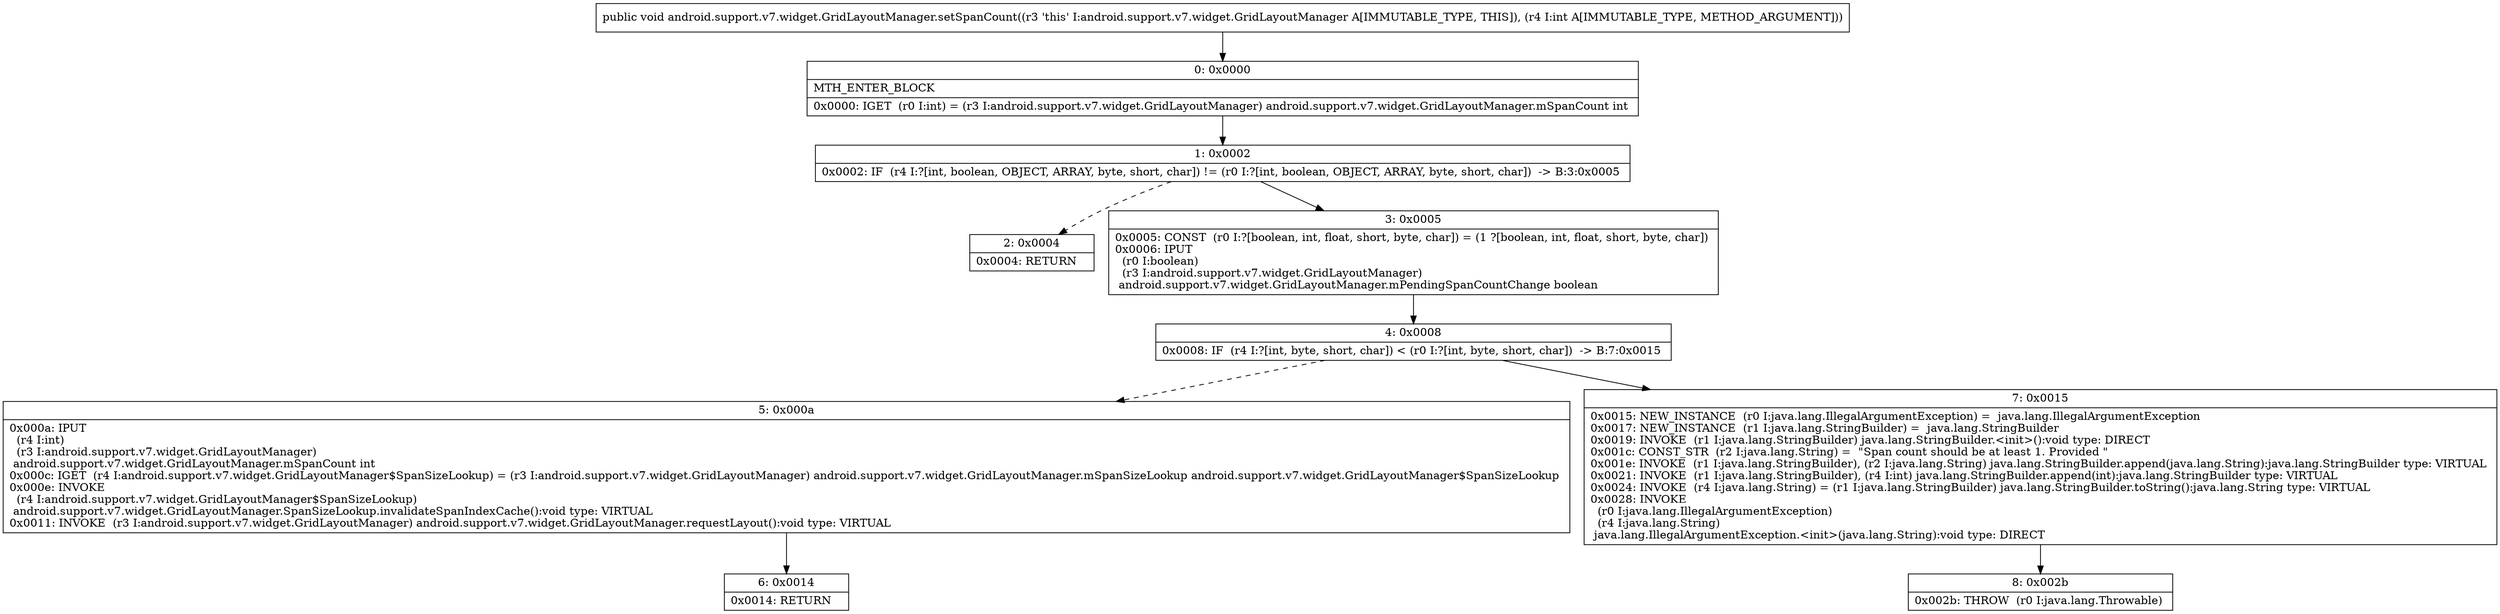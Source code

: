 digraph "CFG forandroid.support.v7.widget.GridLayoutManager.setSpanCount(I)V" {
Node_0 [shape=record,label="{0\:\ 0x0000|MTH_ENTER_BLOCK\l|0x0000: IGET  (r0 I:int) = (r3 I:android.support.v7.widget.GridLayoutManager) android.support.v7.widget.GridLayoutManager.mSpanCount int \l}"];
Node_1 [shape=record,label="{1\:\ 0x0002|0x0002: IF  (r4 I:?[int, boolean, OBJECT, ARRAY, byte, short, char]) != (r0 I:?[int, boolean, OBJECT, ARRAY, byte, short, char])  \-\> B:3:0x0005 \l}"];
Node_2 [shape=record,label="{2\:\ 0x0004|0x0004: RETURN   \l}"];
Node_3 [shape=record,label="{3\:\ 0x0005|0x0005: CONST  (r0 I:?[boolean, int, float, short, byte, char]) = (1 ?[boolean, int, float, short, byte, char]) \l0x0006: IPUT  \l  (r0 I:boolean)\l  (r3 I:android.support.v7.widget.GridLayoutManager)\l android.support.v7.widget.GridLayoutManager.mPendingSpanCountChange boolean \l}"];
Node_4 [shape=record,label="{4\:\ 0x0008|0x0008: IF  (r4 I:?[int, byte, short, char]) \< (r0 I:?[int, byte, short, char])  \-\> B:7:0x0015 \l}"];
Node_5 [shape=record,label="{5\:\ 0x000a|0x000a: IPUT  \l  (r4 I:int)\l  (r3 I:android.support.v7.widget.GridLayoutManager)\l android.support.v7.widget.GridLayoutManager.mSpanCount int \l0x000c: IGET  (r4 I:android.support.v7.widget.GridLayoutManager$SpanSizeLookup) = (r3 I:android.support.v7.widget.GridLayoutManager) android.support.v7.widget.GridLayoutManager.mSpanSizeLookup android.support.v7.widget.GridLayoutManager$SpanSizeLookup \l0x000e: INVOKE  \l  (r4 I:android.support.v7.widget.GridLayoutManager$SpanSizeLookup)\l android.support.v7.widget.GridLayoutManager.SpanSizeLookup.invalidateSpanIndexCache():void type: VIRTUAL \l0x0011: INVOKE  (r3 I:android.support.v7.widget.GridLayoutManager) android.support.v7.widget.GridLayoutManager.requestLayout():void type: VIRTUAL \l}"];
Node_6 [shape=record,label="{6\:\ 0x0014|0x0014: RETURN   \l}"];
Node_7 [shape=record,label="{7\:\ 0x0015|0x0015: NEW_INSTANCE  (r0 I:java.lang.IllegalArgumentException) =  java.lang.IllegalArgumentException \l0x0017: NEW_INSTANCE  (r1 I:java.lang.StringBuilder) =  java.lang.StringBuilder \l0x0019: INVOKE  (r1 I:java.lang.StringBuilder) java.lang.StringBuilder.\<init\>():void type: DIRECT \l0x001c: CONST_STR  (r2 I:java.lang.String) =  \"Span count should be at least 1. Provided \" \l0x001e: INVOKE  (r1 I:java.lang.StringBuilder), (r2 I:java.lang.String) java.lang.StringBuilder.append(java.lang.String):java.lang.StringBuilder type: VIRTUAL \l0x0021: INVOKE  (r1 I:java.lang.StringBuilder), (r4 I:int) java.lang.StringBuilder.append(int):java.lang.StringBuilder type: VIRTUAL \l0x0024: INVOKE  (r4 I:java.lang.String) = (r1 I:java.lang.StringBuilder) java.lang.StringBuilder.toString():java.lang.String type: VIRTUAL \l0x0028: INVOKE  \l  (r0 I:java.lang.IllegalArgumentException)\l  (r4 I:java.lang.String)\l java.lang.IllegalArgumentException.\<init\>(java.lang.String):void type: DIRECT \l}"];
Node_8 [shape=record,label="{8\:\ 0x002b|0x002b: THROW  (r0 I:java.lang.Throwable) \l}"];
MethodNode[shape=record,label="{public void android.support.v7.widget.GridLayoutManager.setSpanCount((r3 'this' I:android.support.v7.widget.GridLayoutManager A[IMMUTABLE_TYPE, THIS]), (r4 I:int A[IMMUTABLE_TYPE, METHOD_ARGUMENT])) }"];
MethodNode -> Node_0;
Node_0 -> Node_1;
Node_1 -> Node_2[style=dashed];
Node_1 -> Node_3;
Node_3 -> Node_4;
Node_4 -> Node_5[style=dashed];
Node_4 -> Node_7;
Node_5 -> Node_6;
Node_7 -> Node_8;
}

